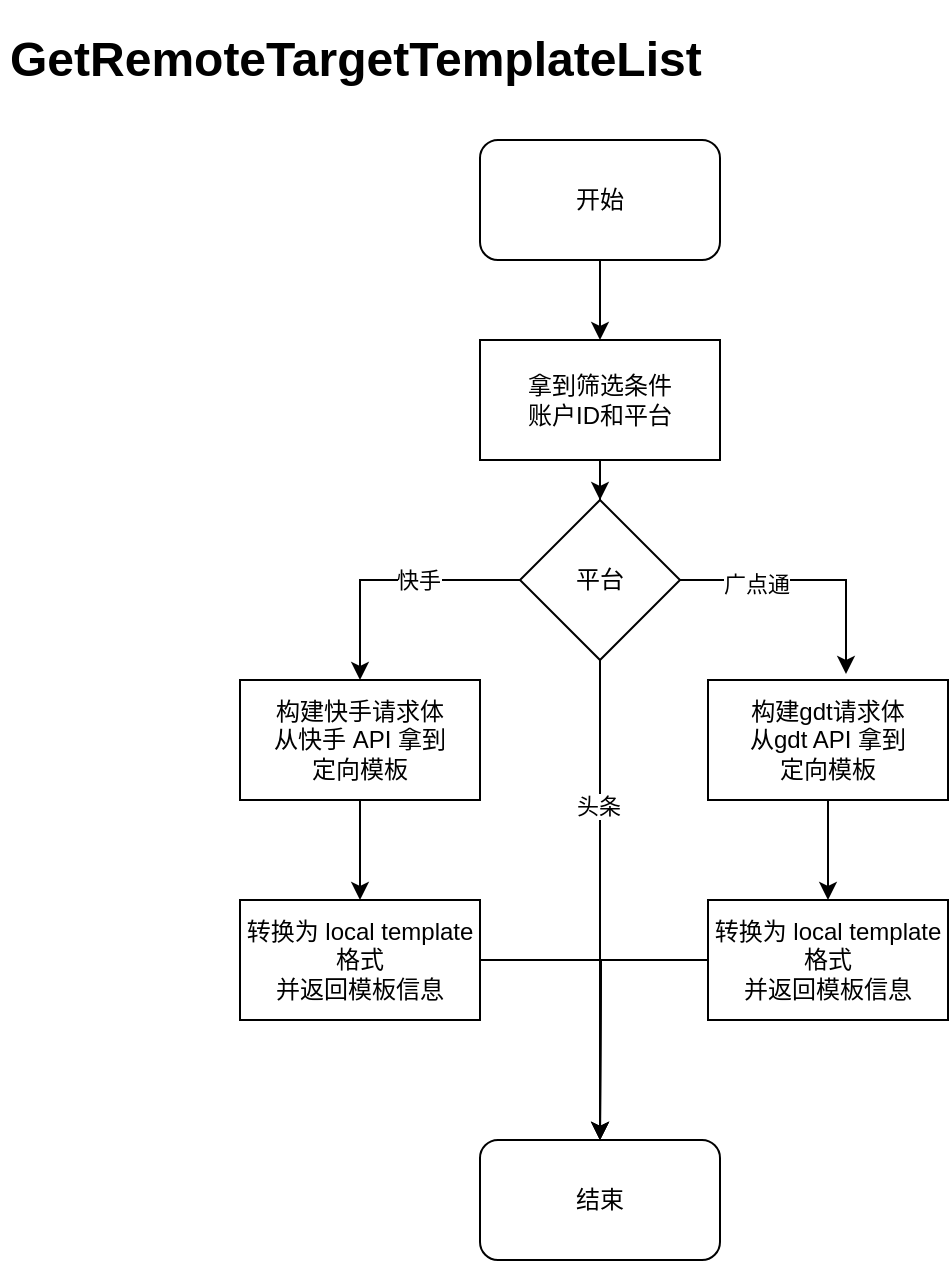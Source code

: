 <mxfile version="14.1.8" type="device"><diagram id="azB9H2Qz9lpq31909ANk" name="第 1 页"><mxGraphModel dx="915" dy="655" grid="1" gridSize="10" guides="1" tooltips="1" connect="1" arrows="1" fold="1" page="1" pageScale="1" pageWidth="827" pageHeight="1169" math="0" shadow="0"><root><mxCell id="0"/><mxCell id="1" parent="0"/><mxCell id="0_1dUmqHUo896U2rLZgv-2" value="&lt;h1&gt;GetRemoteTargetTemplateList&lt;/h1&gt;" style="text;html=1;strokeColor=none;fillColor=none;spacing=5;spacingTop=-20;whiteSpace=wrap;overflow=hidden;rounded=0;" vertex="1" parent="1"><mxGeometry y="10" width="400" height="50" as="geometry"/></mxCell><mxCell id="0_1dUmqHUo896U2rLZgv-13" style="edgeStyle=orthogonalEdgeStyle;rounded=0;orthogonalLoop=1;jettySize=auto;html=1;entryX=0.5;entryY=0;entryDx=0;entryDy=0;" edge="1" parent="1" source="0_1dUmqHUo896U2rLZgv-3" target="0_1dUmqHUo896U2rLZgv-4"><mxGeometry relative="1" as="geometry"/></mxCell><mxCell id="0_1dUmqHUo896U2rLZgv-3" value="开始" style="rounded=1;whiteSpace=wrap;html=1;" vertex="1" parent="1"><mxGeometry x="240" y="70" width="120" height="60" as="geometry"/></mxCell><mxCell id="0_1dUmqHUo896U2rLZgv-12" style="edgeStyle=orthogonalEdgeStyle;rounded=0;orthogonalLoop=1;jettySize=auto;html=1;" edge="1" parent="1" source="0_1dUmqHUo896U2rLZgv-4" target="0_1dUmqHUo896U2rLZgv-7"><mxGeometry relative="1" as="geometry"/></mxCell><mxCell id="0_1dUmqHUo896U2rLZgv-4" value="拿到筛选条件&lt;br&gt;账户ID和平台" style="rounded=0;whiteSpace=wrap;html=1;" vertex="1" parent="1"><mxGeometry x="240" y="170" width="120" height="60" as="geometry"/></mxCell><mxCell id="0_1dUmqHUo896U2rLZgv-20" style="edgeStyle=orthogonalEdgeStyle;rounded=0;orthogonalLoop=1;jettySize=auto;html=1;entryX=0.5;entryY=0;entryDx=0;entryDy=0;" edge="1" parent="1" source="0_1dUmqHUo896U2rLZgv-5" target="0_1dUmqHUo896U2rLZgv-14"><mxGeometry relative="1" as="geometry"/></mxCell><mxCell id="0_1dUmqHUo896U2rLZgv-5" value="构建快手请求体&lt;br&gt;从快手 API 拿到&lt;br&gt;定向模板" style="rounded=0;whiteSpace=wrap;html=1;" vertex="1" parent="1"><mxGeometry x="120" y="340" width="120" height="60" as="geometry"/></mxCell><mxCell id="0_1dUmqHUo896U2rLZgv-21" style="edgeStyle=orthogonalEdgeStyle;rounded=0;orthogonalLoop=1;jettySize=auto;html=1;entryX=0.5;entryY=0;entryDx=0;entryDy=0;" edge="1" parent="1" source="0_1dUmqHUo896U2rLZgv-6" target="0_1dUmqHUo896U2rLZgv-18"><mxGeometry relative="1" as="geometry"/></mxCell><mxCell id="0_1dUmqHUo896U2rLZgv-6" value="&lt;span&gt;构建gdt请求体&lt;/span&gt;&lt;br&gt;&lt;span&gt;从gdt API 拿到&lt;/span&gt;&lt;br&gt;&lt;span&gt;定向模板&lt;/span&gt;" style="rounded=0;whiteSpace=wrap;html=1;" vertex="1" parent="1"><mxGeometry x="354" y="340" width="120" height="60" as="geometry"/></mxCell><mxCell id="0_1dUmqHUo896U2rLZgv-8" style="edgeStyle=orthogonalEdgeStyle;rounded=0;orthogonalLoop=1;jettySize=auto;html=1;entryX=0.5;entryY=0;entryDx=0;entryDy=0;" edge="1" parent="1" source="0_1dUmqHUo896U2rLZgv-7" target="0_1dUmqHUo896U2rLZgv-5"><mxGeometry relative="1" as="geometry"/></mxCell><mxCell id="0_1dUmqHUo896U2rLZgv-10" value="快手" style="edgeLabel;html=1;align=center;verticalAlign=middle;resizable=0;points=[];" vertex="1" connectable="0" parent="0_1dUmqHUo896U2rLZgv-8"><mxGeometry x="-0.215" relative="1" as="geometry"><mxPoint as="offset"/></mxGeometry></mxCell><mxCell id="0_1dUmqHUo896U2rLZgv-9" style="edgeStyle=orthogonalEdgeStyle;rounded=0;orthogonalLoop=1;jettySize=auto;html=1;entryX=0.575;entryY=-0.05;entryDx=0;entryDy=0;entryPerimeter=0;" edge="1" parent="1" source="0_1dUmqHUo896U2rLZgv-7" target="0_1dUmqHUo896U2rLZgv-6"><mxGeometry relative="1" as="geometry"/></mxCell><mxCell id="0_1dUmqHUo896U2rLZgv-11" value="广点通" style="edgeLabel;html=1;align=center;verticalAlign=middle;resizable=0;points=[];" vertex="1" connectable="0" parent="0_1dUmqHUo896U2rLZgv-9"><mxGeometry x="-0.415" y="-2" relative="1" as="geometry"><mxPoint as="offset"/></mxGeometry></mxCell><mxCell id="0_1dUmqHUo896U2rLZgv-16" style="edgeStyle=orthogonalEdgeStyle;rounded=0;orthogonalLoop=1;jettySize=auto;html=1;entryX=0.5;entryY=0;entryDx=0;entryDy=0;" edge="1" parent="1" source="0_1dUmqHUo896U2rLZgv-7" target="0_1dUmqHUo896U2rLZgv-15"><mxGeometry relative="1" as="geometry"><mxPoint x="300" y="570" as="targetPoint"/></mxGeometry></mxCell><mxCell id="0_1dUmqHUo896U2rLZgv-19" value="头条" style="edgeLabel;html=1;align=center;verticalAlign=middle;resizable=0;points=[];" vertex="1" connectable="0" parent="0_1dUmqHUo896U2rLZgv-16"><mxGeometry x="-0.392" y="-1" relative="1" as="geometry"><mxPoint as="offset"/></mxGeometry></mxCell><mxCell id="0_1dUmqHUo896U2rLZgv-7" value="平台" style="rhombus;whiteSpace=wrap;html=1;" vertex="1" parent="1"><mxGeometry x="260" y="250" width="80" height="80" as="geometry"/></mxCell><mxCell id="0_1dUmqHUo896U2rLZgv-22" style="edgeStyle=orthogonalEdgeStyle;rounded=0;orthogonalLoop=1;jettySize=auto;html=1;" edge="1" parent="1" source="0_1dUmqHUo896U2rLZgv-14"><mxGeometry relative="1" as="geometry"><mxPoint x="300" y="570" as="targetPoint"/></mxGeometry></mxCell><mxCell id="0_1dUmqHUo896U2rLZgv-14" value="转换为 local template 格式&lt;br&gt;并返回模板信息" style="rounded=0;whiteSpace=wrap;html=1;" vertex="1" parent="1"><mxGeometry x="120" y="450" width="120" height="60" as="geometry"/></mxCell><mxCell id="0_1dUmqHUo896U2rLZgv-15" value="结束" style="rounded=1;whiteSpace=wrap;html=1;" vertex="1" parent="1"><mxGeometry x="240" y="570" width="120" height="60" as="geometry"/></mxCell><mxCell id="0_1dUmqHUo896U2rLZgv-23" style="edgeStyle=orthogonalEdgeStyle;rounded=0;orthogonalLoop=1;jettySize=auto;html=1;" edge="1" parent="1" source="0_1dUmqHUo896U2rLZgv-18"><mxGeometry relative="1" as="geometry"><mxPoint x="300" y="570" as="targetPoint"/></mxGeometry></mxCell><mxCell id="0_1dUmqHUo896U2rLZgv-18" value="转换为 local template 格式&lt;br&gt;并返回模板信息" style="rounded=0;whiteSpace=wrap;html=1;" vertex="1" parent="1"><mxGeometry x="354" y="450" width="120" height="60" as="geometry"/></mxCell></root></mxGraphModel></diagram></mxfile>